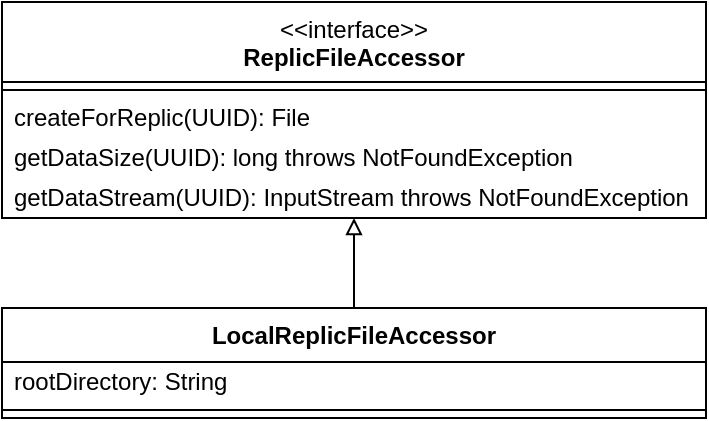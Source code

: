 <mxfile version="28.2.5">
  <diagram name="Seite-1" id="tv3RCUC1lsHie5otSo7a">
    <mxGraphModel dx="815" dy="472" grid="1" gridSize="10" guides="1" tooltips="1" connect="1" arrows="1" fold="1" page="1" pageScale="1" pageWidth="1169" pageHeight="827" math="0" shadow="0">
      <root>
        <mxCell id="0" />
        <mxCell id="1" parent="0" />
        <mxCell id="RG_ibap2kgqLSs5oj8Kn-37" value="&lt;div&gt;&amp;lt;&amp;lt;interface&amp;gt;&amp;gt;&lt;/div&gt;&lt;div&gt;&lt;b&gt;ReplicFileAccessor&lt;/b&gt;&lt;/div&gt;&lt;div&gt;&lt;br&gt;&lt;/div&gt;" style="swimlane;fontStyle=0;align=center;verticalAlign=top;childLayout=stackLayout;horizontal=1;startSize=40;horizontalStack=0;resizeParent=1;resizeParentMax=0;resizeLast=0;collapsible=0;marginBottom=0;html=1;whiteSpace=wrap;" vertex="1" parent="1">
          <mxGeometry x="470" y="260" width="352" height="108" as="geometry" />
        </mxCell>
        <mxCell id="RG_ibap2kgqLSs5oj8Kn-38" value="" style="line;strokeWidth=1;fillColor=none;align=left;verticalAlign=middle;spacingTop=-1;spacingLeft=3;spacingRight=3;rotatable=0;labelPosition=right;points=[];portConstraint=eastwest;" vertex="1" parent="RG_ibap2kgqLSs5oj8Kn-37">
          <mxGeometry y="40" width="352" height="8" as="geometry" />
        </mxCell>
        <mxCell id="RG_ibap2kgqLSs5oj8Kn-39" value="createForReplic(UUID): File" style="text;html=1;strokeColor=none;fillColor=none;align=left;verticalAlign=middle;spacingLeft=4;spacingRight=4;overflow=hidden;rotatable=0;points=[[0,0.5],[1,0.5]];portConstraint=eastwest;whiteSpace=wrap;" vertex="1" parent="RG_ibap2kgqLSs5oj8Kn-37">
          <mxGeometry y="48" width="352" height="20" as="geometry" />
        </mxCell>
        <mxCell id="RG_ibap2kgqLSs5oj8Kn-40" value="getDataSize(UUID): long throws NotFoundException" style="text;html=1;strokeColor=none;fillColor=none;align=left;verticalAlign=middle;spacingLeft=4;spacingRight=4;overflow=hidden;rotatable=0;points=[[0,0.5],[1,0.5]];portConstraint=eastwest;whiteSpace=wrap;" vertex="1" parent="RG_ibap2kgqLSs5oj8Kn-37">
          <mxGeometry y="68" width="352" height="20" as="geometry" />
        </mxCell>
        <mxCell id="RG_ibap2kgqLSs5oj8Kn-41" value="getDataStream(UUID): InputStream throws NotFoundException" style="text;html=1;strokeColor=none;fillColor=none;align=left;verticalAlign=middle;spacingLeft=4;spacingRight=4;overflow=hidden;rotatable=0;points=[[0,0.5],[1,0.5]];portConstraint=eastwest;whiteSpace=wrap;" vertex="1" parent="RG_ibap2kgqLSs5oj8Kn-37">
          <mxGeometry y="88" width="352" height="20" as="geometry" />
        </mxCell>
        <mxCell id="RG_ibap2kgqLSs5oj8Kn-47" style="edgeStyle=orthogonalEdgeStyle;rounded=0;orthogonalLoop=1;jettySize=auto;html=1;endArrow=block;endFill=0;" edge="1" parent="1" source="RG_ibap2kgqLSs5oj8Kn-42" target="RG_ibap2kgqLSs5oj8Kn-37">
          <mxGeometry relative="1" as="geometry" />
        </mxCell>
        <mxCell id="RG_ibap2kgqLSs5oj8Kn-42" value="&lt;div&gt;&lt;b&gt;LocalReplicFileAccessor&lt;/b&gt;&lt;/div&gt;&lt;div&gt;&lt;br&gt;&lt;/div&gt;" style="swimlane;fontStyle=0;align=center;verticalAlign=top;childLayout=stackLayout;horizontal=1;startSize=27;horizontalStack=0;resizeParent=1;resizeParentMax=0;resizeLast=0;collapsible=0;marginBottom=0;html=1;whiteSpace=wrap;" vertex="1" parent="1">
          <mxGeometry x="470" y="413" width="352" height="55" as="geometry" />
        </mxCell>
        <mxCell id="RG_ibap2kgqLSs5oj8Kn-48" value="rootDirectory: String" style="text;html=1;strokeColor=none;fillColor=none;align=left;verticalAlign=middle;spacingLeft=4;spacingRight=4;overflow=hidden;rotatable=0;points=[[0,0.5],[1,0.5]];portConstraint=eastwest;whiteSpace=wrap;" vertex="1" parent="RG_ibap2kgqLSs5oj8Kn-42">
          <mxGeometry y="27" width="352" height="20" as="geometry" />
        </mxCell>
        <mxCell id="RG_ibap2kgqLSs5oj8Kn-43" value="" style="line;strokeWidth=1;fillColor=none;align=left;verticalAlign=middle;spacingTop=-1;spacingLeft=3;spacingRight=3;rotatable=0;labelPosition=right;points=[];portConstraint=eastwest;" vertex="1" parent="RG_ibap2kgqLSs5oj8Kn-42">
          <mxGeometry y="47" width="352" height="8" as="geometry" />
        </mxCell>
      </root>
    </mxGraphModel>
  </diagram>
</mxfile>

